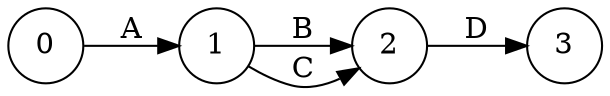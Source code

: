 digraph g
{
rankdir = LR
node [shape = circle]
0->1[label="A"]
1->2[label="B"]
1->2[label="C"]
2->3[label="D"]
}
